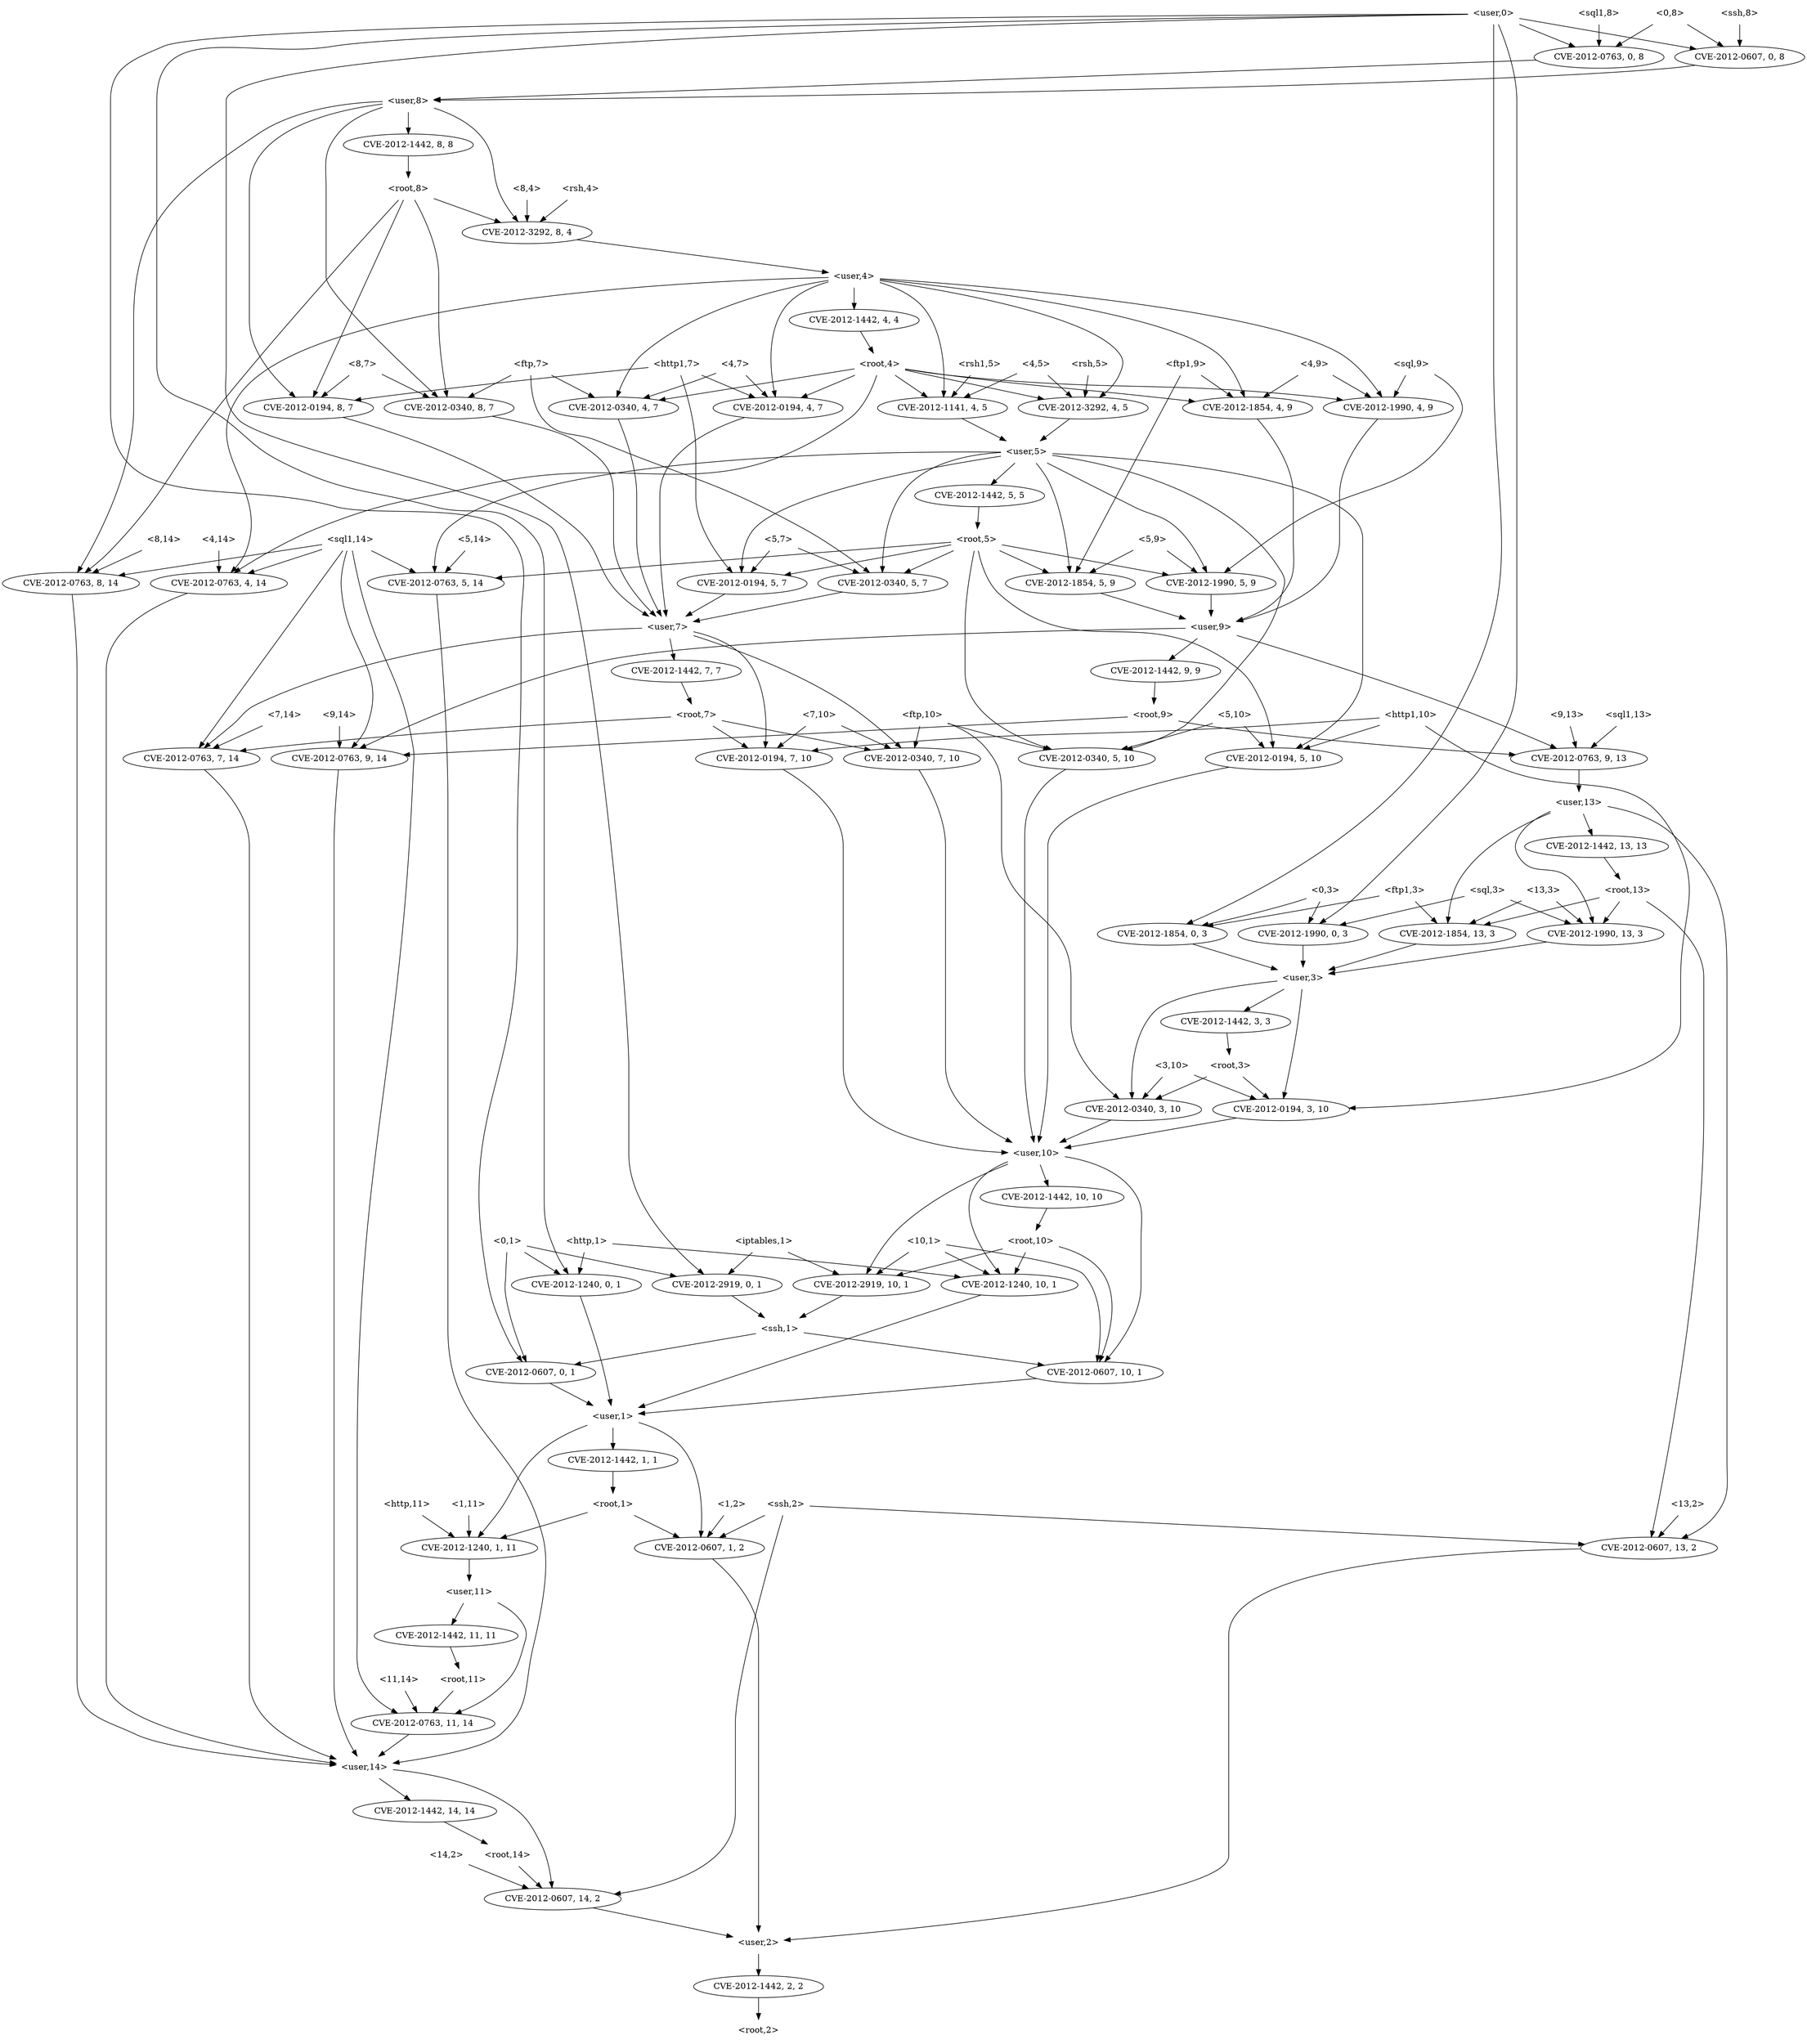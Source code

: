 strict digraph {
	graph [bb="0,0,2108,3348"];
	node [label="\N"];
	"<rsh,4>"	 [height=0.5,
		pos="1509,3042",
		shape=plaintext,
		width=0.81944];
	"<v_rsh,8,4>"	 [height=0.5,
		label=<CVE-2012-3292, 8, 4>,
		pos="1504,2970",
		width=2.4499];
	"<rsh,4>" -> "<v_rsh,8,4>"	 [pos="e,1505.2,2988.1 1507.8,3023.7 1507.2,3016 1506.6,3006.7 1505.9,2998.1"];
	"<user,4>"	 [height=0.5,
		pos="1103,2898",
		shape=plaintext,
		width=0.91667];
	"<v_rsh,8,4>" -> "<user,4>"	 [pos="e,1136.2,2904.8 1439.1,2957.7 1356.6,2943.3 1216.4,2918.8 1146,2906.5"];
	"<v_ftp1,4,9>"	 [height=0.5,
		label=<CVE-2012-1854, 4, 9>,
		pos="292,2682",
		width=2.4499];
	"<user,9>"	 [height=0.5,
		pos="254,2322",
		shape=plaintext,
		width=0.91667];
	"<v_ftp1,4,9>" -> "<user,9>"	 [pos="e,220.58,2332.7 272.27,2664.4 261.33,2654.5 247.97,2641.4 238,2628 194.77,2570 179.4,2554.2 162,2484 150.46,2437.4 137.98,2417.6\
 162,2376 172.73,2357.4 192.71,2344.8 211.32,2336.5"];
	"<v_sql1,9,14>"	 [height=0.5,
		label=<CVE-2012-0763, 9, 14>,
		pos="221,2106",
		width=2.5686];
	"<user,9>" -> "<v_sql1,9,14>"	 [pos="e,204.62,2123.8 220.74,2312.4 198.43,2304.8 170.71,2291.1 157,2268 130.12,2222.7 169.99,2164 197.84,2131.5"];
	"<v_root,9,9>"	 [height=0.5,
		label=<CVE-2012-1442, 9, 9>,
		pos="254,2250",
		width=2.4499];
	"<user,9>" -> "<v_root,9,9>"	 [pos="e,254,2268.1 254,2303.7 254,2296 254,2286.7 254,2278.1"];
	"<v_sql1,9,13>"	 [height=0.5,
		label=<CVE-2012-0763, 9, 13>,
		pos="463,2106",
		width=2.5686];
	"<user,9>" -> "<v_sql1,9,13>"	 [pos="e,454.62,2124 287.41,2307.4 307.33,2298.3 332.29,2284.8 351,2268 395.47,2228.1 431.6,2167.2 449.93,2132.9"];
	"<v_http1,7,10>"	 [height=0.5,
		label=<CVE-2012-0194, 7, 10>,
		pos="1730,2106",
		width=2.5686];
	"<user,10>"	 [height=0.5,
		pos="1101,1458",
		shape=plaintext,
		width=1.0069];
	"<v_http1,7,10>" -> "<user,10>"	 [pos="e,1137.4,1461.2 1675.9,2091.4 1617.3,2073 1532,2034.1 1532,1963 1532,1963 1532,1963 1532,1817 1532,1669.5 1516.7,1603.6 1401,1512\
 1362.4,1481.5 1221.5,1467.3 1147.4,1461.9"];
	"<v_iptables,10,1>"	 [height=0.5,
		label=<CVE-2012-2919, 10, 1>,
		pos="1117,1242",
		width=2.5686];
	"<user,10>" -> "<v_iptables,10,1>"	 [pos="e,1115.7,1260.2 1102.3,1439.8 1105,1402.8 1111.6,1315.2 1115,1270.4"];
	"<v_http,10,1>"	 [height=0.5,
		label=<CVE-2012-1240, 10, 1>,
		pos="837,1242",
		width=2.5686];
	"<user,10>" -> "<v_http,10,1>"	 [pos="e,835.08,1260.1 1064.5,1445 1058.7,1443.2 1052.7,1441.5 1047,1440 969.71,1420 927.64,1460.3 871,1404 835.46,1368.7 832.66,1306.2\
 834.42,1270.4"];
	"<v_root,10,10>"	 [height=0.5,
		label=<CVE-2012-1442, 10, 10>,
		pos="977,1386",
		width=2.7013];
	"<user,10>" -> "<v_root,10,10>"	 [pos="e,1005.7,1403.2 1070.7,1439.9 1053.8,1430.4 1032.7,1418.4 1014.8,1408.3"];
	"<v_ssh,10,1>"	 [height=0.5,
		label=<CVE-2012-0607, 10, 1>,
		pos="996,1098",
		width=2.5686];
	"<user,10>" -> "<v_ssh,10,1>"	 [pos="e,1068.4,1109.4 1137.5,1448.1 1234.9,1422.4 1489.2,1342.4 1413,1224 1376.6,1167.4 1189.3,1129.1 1078.5,1111"];
	"<sql,9>"	 [height=0.5,
		pos="564,2754",
		shape=plaintext,
		width=0.8125];
	"<v_sql,4,9>"	 [height=0.5,
		label=<CVE-2012-1990, 4, 9>,
		pos="487,2682",
		width=2.4499];
	"<sql,9>" -> "<v_sql,4,9>"	 [pos="e,505.28,2699.6 544.97,2735.7 535.31,2726.9 523.44,2716.1 512.97,2706.6"];
	"<v_sql,5,9>"	 [height=0.5,
		label=<CVE-2012-1990, 5, 9>,
		pos="525,2394",
		width=2.4499];
	"<sql,9>" -> "<v_sql,5,9>"	 [pos="e,530.1,2412.1 572.31,2735.8 576.74,2725.6 581.74,2712.4 584,2700 586.87,2684.3 585.72,2679.9 584,2664 574.23,2573.9 546.57,2469.7\
 532.88,2421.7"];
	"<v_sql,4,9>" -> "<user,9>"	 [pos="e,243.91,2340.2 461.85,2664.6 407.51,2627.4 280.22,2530.8 233,2412 224.93,2391.7 231.6,2367.5 239.49,2349.5"];
	"<v_sql,5,9>" -> "<user,9>"	 [pos="e,287.22,2331.6 472.43,2379.4 421.27,2366.2 344.49,2346.4 296.91,2334.1"];
	"<v_root,3,3>"	 [height=0.5,
		label=<CVE-2012-1442, 3, 3>,
		pos="810,1674",
		width=2.4499];
	"<root,3>"	 [height=0.5,
		pos="790,1602",
		shape=plaintext,
		width=0.89583];
	"<v_root,3,3>" -> "<root,3>"	 [pos="e,794.89,1620.1 805.06,1655.7 802.83,1647.9 800.15,1638.5 797.67,1629.8"];
	"<v_http1,3,10>"	 [height=0.5,
		label=<CVE-2012-0194, 3, 10>,
		pos="677,1530",
		width=2.5686];
	"<root,3>" -> "<v_http1,3,10>"	 [pos="e,703.58,1547.5 762.36,1583.9 747.25,1574.5 728.38,1562.8 712.23,1552.8"];
	"<v_ftp,3,10>"	 [height=0.5,
		label=<CVE-2012-0340, 3, 10>,
		pos="881,1530",
		width=2.5686];
	"<root,3>" -> "<v_ftp,3,10>"	 [pos="e,859.39,1547.6 812.49,1583.7 824.24,1574.7 838.76,1563.5 851.4,1553.8"];
	"<user,1>"	 [height=0.5,
		pos="926,1026",
		shape=plaintext,
		width=0.91667];
	"<v_http,10,1>" -> "<user,1>"	 [pos="e,914.41,1044.2 841.88,1223.6 850.6,1193.6 870.17,1130.4 894,1080 898.32,1070.9 903.78,1061.3 908.96,1052.8"];
	"<v_ssh,1,2>"	 [height=0.5,
		label=<CVE-2012-0607, 1, 2>,
		pos="1773,810",
		width=2.4499];
	"<user,1>" -> "<v_ssh,1,2>"	 [pos="e,1760.6,827.89 959.24,1022.6 1089.7,1012.8 1565.8,972.71 1696,900 1710.2,892.06 1736.6,859.49 1754.5,836.05"];
	"<v_root,1,1>"	 [height=0.5,
		label=<CVE-2012-1442, 1, 1>,
		pos="926,954",
		width=2.4499];
	"<user,1>" -> "<v_root,1,1>"	 [pos="e,926,972.1 926,1007.7 926,999.98 926,990.71 926,982.11"];
	"<v_http,1,11>"	 [height=0.5,
		label=<CVE-2012-1240, 1, 11>,
		pos="287,810",
		width=2.5686];
	"<user,1>" -> "<v_http,1,11>"	 [pos="e,331.27,825.83 892.99,1013.9 789.25,979.2 469.1,871.98 340.9,829.05"];
	"<root,1>"	 [height=0.5,
		pos="926,882",
		shape=plaintext,
		width=0.89583];
	"<root,1>" -> "<v_ssh,1,2>"	 [pos="e,1692.2,817.26 958.43,877.99 996.07,874.52 1060,868.69 1115,864 1317.5,846.74 1555.2,827.96 1682.1,818.05"];
	"<root,1>" -> "<v_http,1,11>"	 [pos="e,365.37,819.58 893.43,877.43 798.5,867.03 519.63,836.48 375.51,820.7"];
	"<user,2>"	 [height=0.5,
		pos="1593,162",
		shape=plaintext,
		width=0.91667];
	"<v_ssh,1,2>" -> "<user,2>"	 [pos="e,1626.2,165.91 1789.5,792.27 1812.4,767.26 1851,717.63 1851,667 1851,667 1851,667 1851,305 1851,208.27 1710.1,176.96 1636.5,167.2"];
	"<user,11>"	 [height=0.5,
		pos="283,738",
		shape=plaintext,
		width=1.0069];
	"<v_http,1,11>" -> "<user,11>"	 [pos="e,283.98,756.1 286.01,791.7 285.57,783.98 285.04,774.71 284.55,766.11"];
	"<user,14>"	 [height=0.5,
		pos="1565,450",
		shape=plaintext,
		width=1.0069];
	"<v_sql1,9,14>" -> "<user,14>"	 [pos="e,1528.7,451.31 172.44,2090.7 118.23,2071.3 38,2031.2 38,1963 38,1963 38,1963 38,593 38,559.55 -46.763,570.6 177,504 307.75,465.08\
 1291.8,453.56 1518.5,451.4"];
	"<root,9>"	 [height=0.5,
		pos="337,2178",
		shape=plaintext,
		width=0.89583];
	"<v_root,9,9>" -> "<root,9>"	 [pos="e,316.6,2196.2 273.67,2232.4 284.19,2223.5 297.32,2212.5 308.89,2202.7"];
	"<user,13>"	 [height=0.5,
		pos="442,2034",
		shape=plaintext,
		width=1.0069];
	"<v_sql1,9,13>" -> "<user,13>"	 [pos="e,447.13,2052.1 457.81,2087.7 455.47,2079.9 452.65,2070.5 450.05,2061.8"];
	"<ssh,8>"	 [height=0.5,
		pos="1931,3330",
		shape=plaintext,
		width=0.84028];
	"<v_ssh,0,8>"	 [height=0.5,
		label=<CVE-2012-0607, 0, 8>,
		pos="1931,3258",
		width=2.4499];
	"<ssh,8>" -> "<v_ssh,0,8>"	 [pos="e,1931,3276.1 1931,3311.7 1931,3304 1931,3294.7 1931,3286.1"];
	"<user,8>"	 [height=0.5,
		pos="1930,3186",
		shape=plaintext,
		width=0.91667];
	"<v_ssh,0,8>" -> "<user,8>"	 [pos="e,1930.2,3204.1 1930.8,3239.7 1930.6,3232 1930.5,3222.7 1930.4,3214.1"];
	"<root,9>" -> "<v_sql1,9,14>"	 [pos="e,247.89,2123.2 308.62,2159.9 293,2150.5 273.47,2138.7 256.8,2128.6"];
	"<root,9>" -> "<v_sql1,9,13>"	 [pos="e,433.79,2123.2 367.82,2159.9 385.02,2150.3 406.6,2138.3 424.86,2128.2"];
	"<v_root,1,1>" -> "<root,1>"	 [pos="e,926,900.1 926,935.7 926,927.98 926,918.71 926,910.11"];
	"<http,11>"	 [height=0.5,
		pos="315,882",
		shape=plaintext,
		width=0.97917];
	"<http,11>" -> "<v_http,1,11>"	 [pos="e,293.84,828.1 308.08,863.7 304.93,855.81 301.12,846.3 297.62,837.55"];
	"<root,14>"	 [height=0.5,
		pos="1482,306",
		shape=plaintext,
		width=1];
	"<v_ssh,14,2>"	 [height=0.5,
		label=<CVE-2012-0607, 14, 2>,
		pos="1593,234",
		width=2.5686];
	"<root,14>" -> "<v_ssh,14,2>"	 [pos="e,1566.9,251.47 1509.2,287.88 1524,278.52 1542.5,266.83 1558.4,256.83"];
	"<v_ssh,14,2>" -> "<user,2>"	 [pos="e,1593,180.1 1593,215.7 1593,207.98 1593,198.71 1593,190.11"];
	"<5,10>"	 [height=0.5,
		pos="812,2178",
		shape=plaintext,
		width=0.78472];
	"<v_http1,5,10>"	 [height=0.5,
		label=<CVE-2012-0194, 5, 10>,
		pos="800,2106",
		width=2.5686];
	"<5,10>" -> "<v_http1,5,10>"	 [pos="e,802.93,2124.1 809.03,2159.7 807.71,2152 806.12,2142.7 804.65,2134.1"];
	"<v_ftp,5,10>"	 [height=0.5,
		label=<CVE-2012-0340, 5, 10>,
		pos="1042,2106",
		width=2.5686];
	"<5,10>" -> "<v_ftp,5,10>"	 [pos="e,985.01,2120.3 840.44,2163.7 843.64,2162.4 846.87,2161.1 850,2160 890.93,2145.3 937.98,2132.2 975.26,2122.8"];
	"<v_http1,5,10>" -> "<user,10>"	 [pos="e,1101,1476 829.41,2088.8 905.15,2044.8 1101,1914.7 1101,1747 1101,1747 1101,1747 1101,1601 1101,1561 1101,1514.7 1101,1486.1"];
	"<v_ftp,5,10>" -> "<user,10>"	 [pos="e,1108.7,1476.1 1052.2,2088 1077.1,2044.6 1139,1926.2 1139,1819 1139,1819 1139,1819 1139,1601 1139,1559.6 1123.8,1513.7 1112.6,1485.6"];
	"<v_ftp,7,10>"	 [height=0.5,
		label=<CVE-2012-0340, 7, 10>,
		pos="1526,2106",
		width=2.5686];
	"<v_ftp,7,10>" -> "<user,10>"	 [pos="e,1137.4,1459 1517,2088 1491,2037.6 1418,1883.7 1418,1747 1418,1747 1418,1747 1418,1601 1418,1483.9 1235.7,1462.8 1147.6,1459.4"];
	"<sql1,8>"	 [height=0.5,
		pos="1736,3330",
		shape=plaintext,
		width=0.91667];
	"<v_sql1,0,8>"	 [height=0.5,
		label=<CVE-2012-0763, 0, 8>,
		pos="1736,3258",
		width=2.4499];
	"<sql1,8>" -> "<v_sql1,0,8>"	 [pos="e,1736,3276.1 1736,3311.7 1736,3304 1736,3294.7 1736,3286.1"];
	"<v_sql1,0,8>" -> "<user,8>"	 [pos="e,1896.8,3199 1777.6,3242 1809.9,3230.3 1854.5,3214.2 1887.1,3202.5"];
	"<v_root,14,14>"	 [height=0.5,
		label=<CVE-2012-1442, 14, 14>,
		pos="1490,378",
		width=2.7013];
	"<v_root,14,14>" -> "<root,14>"	 [pos="e,1484,324.1 1488,359.7 1487.1,351.98 1486.1,342.71 1485.1,334.11"];
	"<v_sql1,7,14>"	 [height=0.5,
		label=<CVE-2012-0763, 7, 14>,
		pos="1322,2106",
		width=2.5686];
	"<v_sql1,7,14>" -> "<user,14>"	 [pos="e,1568.8,468.39 1333.3,2088.1 1383.4,2011 1584,1684.2 1584,1387 1584,1387 1584,1387 1584,593 1584,552.86 1576.4,506.9 1570.9,478.4"];
	"<user,14>" -> "<v_ssh,14,2>"	 [pos="e,1596.9,252.44 1577.7,431.79 1584.4,421.85 1592,408.81 1596,396 1610.2,350.98 1604.4,295.28 1598.7,262.59"];
	"<user,14>" -> "<v_root,14,14>"	 [pos="e,1508.1,395.86 1546.5,431.7 1537.1,422.99 1525.7,412.29 1515.5,402.82"];
	"<v_ftp1,13,3>"	 [height=0.5,
		label=<CVE-2012-1854, 13, 3>,
		pos="235,1818",
		width=2.5686];
	"<user,13>" -> "<v_ftp1,13,3>"	 [pos="e,224.91,1836.2 405.45,2030 346.58,2024.4 234.91,2010 211,1980 180.1,1941.2 202.85,1879.9 220.21,1845.2"];
	"<v_ssh,13,2>"	 [height=0.5,
		label=<CVE-2012-0607, 13, 2>,
		pos="1153,810",
		width=2.5686];
	"<user,13>" -> "<v_ssh,13,2>"	 [pos="e,1061.6,812.73 478.5,2022.4 580.01,1992.2 862.65,1903.7 930,1836 1002.9,1762.8 996.54,1721.5 1016,1620 1031.1,1541.2 1058.4,1498\
 1003,1440 953.24,1387.9 913.67,1425.7 845,1404 676.22,1350.6 522,1348 522,1171 522,1171 522,1171 522,953 522,845.81 872.95,819.52\
 1051.4,813.08"];
	"<v_root,13,13>"	 [height=0.5,
		label=<CVE-2012-1442, 13, 13>,
		pos="317,1962",
		width=2.7013];
	"<user,13>" -> "<v_root,13,13>"	 [pos="e,345.97,1979.2 411.42,2015.9 394.43,2006.4 373.15,1994.4 355.09,1984.3"];
	"<v_sql,13,3>"	 [height=0.5,
		label=<CVE-2012-1990, 13, 3>,
		pos="439,1818",
		width=2.5686];
	"<user,13>" -> "<v_sql,13,3>"	 [pos="e,439.24,1836.2 441.76,2015.8 441.24,1978.8 440.01,1891.2 439.38,1846.4"];
	"<v_root,5,5>"	 [height=0.5,
		label=<CVE-2012-1442, 5, 5>,
		pos="795,2538",
		width=2.4499];
	"<root,5>"	 [height=0.5,
		pos="775,2466",
		shape=plaintext,
		width=0.89583];
	"<v_root,5,5>" -> "<root,5>"	 [pos="e,779.89,2484.1 790.06,2519.7 787.83,2511.9 785.15,2502.5 782.67,2493.8"];
	"<root,5>" -> "<v_sql,5,9>"	 [pos="e,574.61,2408.9 742.57,2455.9 702.57,2444.7 633.78,2425.5 584.25,2411.6"];
	"<v_http1,5,7>"	 [height=0.5,
		label=<CVE-2012-0194, 5, 7>,
		pos="1422,2394",
		width=2.4499];
	"<root,5>" -> "<v_http1,5,7>"	 [pos="e,1359.1,2406.7 807.34,2461.3 838.68,2457.7 887.58,2452.3 930,2448 1105,2430.4 1149.7,2435 1324,2412 1332.2,2410.9 1340.7,2409.6\
 1349.2,2408.3"];
	"<root,5>" -> "<v_ftp,5,10>"	 [pos="e,1023.8,2123.7 770.96,2447.9 767.46,2429.4 764.32,2399.4 774,2376 786.91,2344.7 951.35,2190.7 1016.1,2130.9"];
	"<v_ftp1,5,9>"	 [height=0.5,
		label=<CVE-2012-1854, 5, 9>,
		pos="330,2394",
		width=2.4499];
	"<root,5>" -> "<v_ftp1,5,9>"	 [pos="e,394.28,2406.3 742.43,2460.3 680.93,2451.2 543.48,2430.8 428,2412 420.33,2410.7 412.33,2409.4 404.35,2408.1"];
	"<v_sql1,5,14>"	 [height=0.5,
		label=<CVE-2012-0763, 5, 14>,
		pos="876,2394",
		width=2.5686];
	"<root,5>" -> "<v_sql1,5,14>"	 [pos="e,852.24,2411.5 799.71,2447.9 812.96,2438.7 829.45,2427.3 843.7,2417.4"];
	"<v_ftp,5,7>"	 [height=0.5,
		label=<CVE-2012-0340, 5, 7>,
		pos="1227,2394",
		width=2.4499];
	"<root,5>" -> "<v_ftp,5,7>"	 [pos="e,1158.9,2405.5 807.51,2460 878.35,2449 1048.4,2422.7 1148.8,2407.1"];
	"<root,5>" -> "<v_http1,5,10>"	 [pos="e,781.99,2123.9 761.92,2447.6 754.9,2437.6 746.58,2424.6 741,2412 724.41,2374.5 717,2364 717,2323 717,2323 717,2323 717,2249 717\
,2202.5 750.62,2157.7 775.06,2131.2"];
	"<ftp,10>"	 [height=0.5,
		pos="1096,2178",
		shape=plaintext,
		width=0.89583];
	"<ftp,10>" -> "<v_ftp,3,10>"	 [pos="e,897.83,1547.8 1117.3,2159.7 1127.1,2150.3 1137.8,2137.8 1143,2124 1148.7,2109 1145.8,2103.8 1143,2088 1101,1848.1 1065.5,1785 \
928,1584 921.19,1574.1 912.71,1564 904.83,1555.3"];
	"<ftp,10>" -> "<v_ftp,7,10>"	 [pos="e,1458.4,2118.3 1128.6,2169.6 1143.1,2166.4 1160.3,2162.8 1176,2160 1285.2,2140.5 1313.4,2141 1423,2124 1431.2,2122.7 1439.8,2121.4\
 1448.4,2120"];
	"<ftp,10>" -> "<v_ftp,5,10>"	 [pos="e,1055.2,2124.1 1082.7,2159.7 1076.2,2151.4 1068.4,2141.3 1061.4,2132.1"];
	"<v_ftp,3,10>" -> "<user,10>"	 [pos="e,1064.7,1470.5 927.12,1514.3 964.71,1502.4 1017.5,1485.6 1055.1,1473.6"];
	"<ssh,1>"	 [height=0.5,
		pos="1216,1170",
		shape=plaintext,
		width=0.84028];
	"<v_iptables,10,1>" -> "<ssh,1>"	 [pos="e,1191.7,1188.2 1140.5,1224.4 1153.2,1215.4 1169.3,1204 1183.3,1194.1"];
	"<root,10>"	 [height=0.5,
		pos="996,1314",
		shape=plaintext,
		width=1];
	"<v_root,10,10>" -> "<root,10>"	 [pos="e,991.36,1332.1 981.7,1367.7 983.81,1359.9 986.36,1350.5 988.72,1341.8"];
	"<v_ssh,10,1>" -> "<user,1>"	 [pos="e,943.28,1044.3 979.05,1080.1 970.5,1071.5 959.96,1061 950.54,1051.5"];
	"<root,2>"	 [height=0.5,
		pos="1593,18",
		shape=plaintext,
		width=0.89583];
	"<root,13>"	 [height=0.5,
		pos="267,1890",
		shape=plaintext,
		width=1];
	"<v_root,13,13>" -> "<root,13>"	 [pos="e,279.34,1908.3 304.9,1944.1 299.03,1935.8 291.85,1925.8 285.33,1916.7"];
	"<root,13>" -> "<v_ftp1,13,3>"	 [pos="e,242.82,1836.1 259.09,1871.7 255.45,1863.7 251.05,1854.1 247.01,1845.3"];
	"<root,13>" -> "<v_ssh,13,2>"	 [pos="e,1062.9,814.16 230.76,1885.7 199.04,1880.7 154.73,1868 133,1836 124,1822.8 129.67,1815.6 133,1800 204.12,1466.3 446,1440.2 446,\
1099 446,1099 446,1099 446,953 446,904.79 466.22,888.04 508,864 553.99,837.54 883.27,821.27 1052.7,814.56"];
	"<root,13>" -> "<v_sql,13,3>"	 [pos="e,400.9,1834.5 303.06,1874.3 328.7,1863.9 363.41,1849.8 391.33,1838.4"];
	"<user,8>" -> "<v_rsh,8,4>"	 [pos="e,1531.2,2987.1 1897,3172.7 1870.4,3162.5 1832.4,3147.3 1800,3132 1703.9,3086.4 1594.9,3024.3 1539.9,2992.2"];
	"<v_sql1,8,14>"	 [height=0.5,
		label=<CVE-2012-0763, 8, 14>,
		pos="2015,2394",
		width=2.5686];
	"<user,8>" -> "<v_sql1,8,14>"	 [pos="e,2029.8,2412 1963.1,3176.4 1988.1,3168.4 2021.7,3154.4 2044,3132 2074.7,3101.2 2085,3086.6 2085,3043 2085,3043 2085,3043 2085,2537\
 2085,2492.4 2056.8,2447.2 2036.2,2420.2"];
	"<v_http1,8,7>"	 [height=0.5,
		label=<CVE-2012-0194, 8, 7>,
		pos="1931,2682",
		width=2.4499];
	"<user,8>" -> "<v_http1,8,7>"	 [pos="e,1928.7,2700.1 1896.8,3175 1875.4,3166.8 1848.7,3153.1 1833,3132 1808.8,3099.6 1814,3083.4 1814,3043 1814,3043 1814,3043 1814,2969\
 1814,2871.2 1879.8,2864.3 1912,2772 1919.1,2751.8 1924,2728 1927,2710.1"];
	"<v_root,8,8>"	 [height=0.5,
		label=<CVE-2012-1442, 8, 8>,
		pos="1930,3114",
		width=2.4499];
	"<user,8>" -> "<v_root,8,8>"	 [pos="e,1930,3132.1 1930,3167.7 1930,3160 1930,3150.7 1930,3142.1"];
	"<v_ftp,8,7>"	 [height=0.5,
		label=<CVE-2012-0340, 8, 7>,
		pos="1736,2682",
		width=2.4499];
	"<user,8>" -> "<v_ftp,8,7>"	 [pos="e,1754.1,2699.6 1963.3,3176.4 1985.6,3168.8 2013.3,3155.1 2027,3132 2035.2,3118.2 2031.6,3111.3 2027,3096 1975.5,2925.3 1822.3,2765.2\
 1761.4,2706.6"];
	"<v_sql1,8,14>" -> "<user,14>"	 [pos="e,1601.4,465.94 2010.9,2375.9 1993.6,2301.6 1927,1999.1 1927,1747 1927,1747 1927,1747 1927,809 1927,633 1708,514.2 1610.7,470.1"];
	"<user,7>"	 [height=0.5,
		pos="1560,2322",
		shape=plaintext,
		width=0.91667];
	"<v_http1,8,7>" -> "<user,7>"	 [pos="e,1593.2,2326.7 1915.1,2664.2 1893.1,2639 1856,2589.2 1856,2539 1856,2539 1856,2539 1856,2465 1856,2419.8 1843.2,2402.9 1807,2376\
 1775.2,2352.4 1665.4,2335.7 1603.4,2327.9"];
	"<root,8>"	 [height=0.5,
		pos="1930,3042",
		shape=plaintext,
		width=0.89583];
	"<v_root,8,8>" -> "<root,8>"	 [pos="e,1930,3060.1 1930,3095.7 1930,3088 1930,3078.7 1930,3070.1"];
	"<v_ftp,8,7>" -> "<user,7>"	 [pos="e,1593.3,2322.5 1759.6,2664.6 1771.5,2655.1 1785.3,2642.3 1794,2628 1815.3,2593 1818,2580 1818,2539 1818,2539 1818,2539 1818,2465\
 1818,2421.4 1810.6,2403.7 1777,2376 1727.4,2335.1 1651,2324.9 1603.3,2322.9"];
	"<4,7>"	 [height=0.5,
		pos="1206,2754",
		shape=plaintext,
		width=0.75];
	"<v_http1,4,7>"	 [height=0.5,
		label=<CVE-2012-0194, 4, 7>,
		pos="1466,2682",
		width=2.4499];
	"<4,7>" -> "<v_http1,4,7>"	 [pos="e,1408.2,2695.7 1233.2,2742.6 1239.6,2740.3 1246.5,2738 1253,2736 1301.1,2721.4 1356.2,2707.7 1398.3,2698"];
	"<v_ftp,4,7>"	 [height=0.5,
		label=<CVE-2012-0340, 4, 7>,
		pos="1196,2682",
		width=2.4499];
	"<4,7>" -> "<v_ftp,4,7>"	 [pos="e,1198.4,2700.1 1203.5,2735.7 1202.4,2728 1201.1,2718.7 1199.9,2710.1"];
	"<v_http1,4,7>" -> "<user,7>"	 [pos="e,1593.4,2326.9 1520,2667.7 1546.5,2659.3 1577.9,2646.5 1602,2628 1696.3,2555.5 1723.1,2525.1 1760,2412 1765,2396.8 1769.8,2388.7\
 1760,2376 1741.1,2351.4 1656.4,2335.8 1603.5,2328.3"];
	"<v_ftp,4,7>" -> "<user,7>"	 [pos="e,1555.5,2340.2 1230.4,2665.4 1289.7,2637 1411.9,2571.6 1486,2484 1520.4,2443.4 1542.1,2384.1 1552.6,2349.9"];
	"<user,0>"	 [height=0.5,
		pos="641,3330",
		shape=plaintext,
		width=0.91667];
	"<user,0>" -> "<v_ssh,0,8>"	 [pos="e,1869.5,3270.9 674.3,3329.1 815.16,3329 1375.8,3325.6 1833,3276 1841.6,3275.1 1850.6,3273.8 1859.5,3272.5"];
	"<v_ftp1,0,3>"	 [height=0.5,
		label=<CVE-2012-1854, 0, 3>,
		pos="638,1818",
		width=2.4499];
	"<user,0>" -> "<v_ftp1,0,3>"	 [pos="e,638.59,1836 608,3326.9 496.09,3318.7 138,3285 138,3187 138,3187 138,3187 138,2681 138,2539 139.47,2482.8 233,2376 264.31,2340.2\
 591.16,2233 621,2196 646.45,2164.4 641,2147.5 641,2107 641,2107 641,2107 641,1961 641,1921 639.79,1874.6 638.91,1846.1"];
	"<v_iptables,0,1>"	 [height=0.5,
		label=<CVE-2012-2919, 0, 1>,
		pos="1316,1242",
		width=2.4499];
	"<user,0>" -> "<v_iptables,0,1>"	 [pos="e,1317.1,1260.3 641,3312 641,3285.3 641,3232.1 641,3187 641,3187 641,3187 641,2465 641,2424.6 641.68,2411.3 622,2376 610.76,2355.8\
 339.2,2103.4 322,2088 266.33,2038.1 237.31,2040.2 193,1980 143.03,1912.1 92.819,1874.1 133,1800 350.96,1397.8 641.77,1524.7 1083\
,1404 1179.8,1377.5 1230.2,1406.9 1297,1332 1311.9,1315.3 1316.1,1289.8 1316.9,1270.4"];
	"<user,0>" -> "<v_sql1,0,8>"	 [pos="e,1673,3270.6 674.11,3328.6 799.71,3326.7 1258.6,3317.2 1634,3276 1643.4,3275 1653.3,3273.6 1663,3272.2"];
	"<v_sql,0,3>"	 [height=0.5,
		label=<CVE-2012-1990, 0, 3>,
		pos="833,1818",
		width=2.4499];
	"<user,0>" -> "<v_sql,0,3>"	 [pos="e,815.84,1835.9 607.82,3328.3 514.72,3325.8 252.98,3315.3 178,3276 131.41,3251.6 100,3239.6 100,3187 100,3187 100,3187 100,2177 \
100,2136.6 88.833,2114.9 119,2088 180.28,2033.3 408.86,2077.4 487,2052 623.2,2007.7 755.46,1892.8 808.58,1842.8"];
	"<v_http,0,1>"	 [height=0.5,
		label=<CVE-2012-1240, 0, 1>,
		pos="638,1242",
		width=2.4499];
	"<user,0>" -> "<v_http,0,1>"	 [pos="e,585.79,1256.5 607.8,3328 507.07,3324.7 206.27,3311.8 116,3276 55.594,3252 0,3252 0,3187 0,3187 0,3187 0,1745 0,1453.7 415.82,1305.6\
 576.07,1259.3"];
	"<v_ssh,0,1>"	 [height=0.5,
		label=<CVE-2012-0607, 0, 1>,
		pos="1323,1098",
		width=2.4499];
	"<user,0>" -> "<v_ssh,0,1>"	 [pos="e,1372.1,1113.2 674.13,3327.8 845.15,3321 1620,3284.8 1620,3187 1620,3187 1620,3187 1620,2753 1620,2656 1662.3,2638.1 1714,2556 \
1828.3,2374.6 1873.2,2298.2 1831,2088 1757.8,1722.9 1508,1687.3 1508,1315 1508,1315 1508,1315 1508,1241 1508,1176.3 1435.8,1137 \
1381.6,1116.6"];
	"<user,3>"	 [height=0.5,
		pos="656,1746",
		shape=plaintext,
		width=0.91667];
	"<v_ftp1,0,3>" -> "<user,3>"	 [pos="e,651.6,1764.1 642.45,1799.7 644.45,1791.9 646.87,1782.5 649.1,1773.8"];
	"<v_iptables,0,1>" -> "<ssh,1>"	 [pos="e,1240.3,1188 1292.6,1224.6 1279.6,1215.5 1263.2,1204 1248.9,1194"];
	"<v_sql,0,3>" -> "<user,3>"	 [pos="e,689.1,1760.1 794.16,1801.6 765.91,1790.5 727.67,1775.3 698.59,1763.8"];
	"<v_http,0,1>" -> "<user,1>"	 [pos="e,903.01,1044.1 660.12,1224.6 710.97,1186.8 836.27,1093.7 894.86,1050.1"];
	"<v_ssh,0,1>" -> "<user,1>"	 [pos="e,959.02,1032.8 1258.3,1085.6 1176.8,1071.2 1039,1046.9 969.21,1034.6"];
	"<ssh,1>" -> "<v_ssh,10,1>"	 [pos="e,1042,1113.6 1185.4,1159.3 1150.9,1148.3 1094.1,1130.2 1051.7,1116.7"];
	"<ssh,1>" -> "<v_ssh,0,1>"	 [pos="e,1297.8,1115.5 1242.2,1151.9 1256.3,1142.6 1274,1131 1289.2,1121.1"];
	"<v_ftp1,13,3>" -> "<user,3>"	 [pos="e,622.93,1752.5 302.76,1805.7 314.19,1803.8 325.93,1801.8 337,1800 435.68,1783.6 551.54,1764.3 612.85,1754.2"];
	"<v_ssh,13,2>" -> "<user,2>"	 [pos="e,1559.8,162.17 1176.1,792.38 1206.5,768.42 1256,721.06 1256,667 1256,667 1256,667 1256,305 1256,179.04 1458.4,163.03 1549.5,162.2"];
	"<v_sql,13,3>" -> "<user,3>"	 [pos="e,622.94,1757.7 484.49,1802.3 522.48,1790.1 576.24,1772.7 613.4,1760.7"];
	"<v_http1,3,10>" -> "<user,10>"	 [pos="e,1064.3,1465 744.76,1517.7 756.19,1515.8 767.93,1513.8 779,1512 876.95,1495.8 991.69,1476.9 1054.3,1466.7"];
	"<0,1>"	 [height=0.5,
		pos="1261,1314",
		shape=plaintext,
		width=0.75];
	"<0,1>" -> "<v_http,0,1>"	 [pos="e,700.22,1254.9 1233.9,1298.9 1230.9,1297.8 1227.9,1296.8 1225,1296 1013.8,1240.4 951.7,1286.9 735,1260 726.98,1259 718.61,1257.8\
 710.3,1256.5"];
	"<0,1>" -> "<v_iptables,0,1>"	 [pos="e,1302.6,1260.1 1274.6,1295.7 1281.1,1287.4 1289.1,1277.3 1296.2,1268.1"];
	"<0,1>" -> "<v_ssh,0,1>"	 [pos="e,1344.6,1115.5 1288.2,1312.4 1323.7,1310.1 1384.6,1300 1413,1260 1445.8,1213.8 1390.2,1154.4 1352.7,1122.3"];
	"<http,1>"	 [height=0.5,
		pos="711,1314",
		shape=plaintext,
		width=0.89583];
	"<http,1>" -> "<v_http,10,1>"	 [pos="e,807.79,1259.2 741.82,1295.9 759.02,1286.3 780.6,1274.3 798.86,1264.2"];
	"<http,1>" -> "<v_http,0,1>"	 [pos="e,655.59,1259.9 692.96,1295.7 683.87,1287 672.72,1276.3 662.84,1266.8"];
	"<v_ftp1,5,9>" -> "<user,9>"	 [pos="e,272.49,2340 311.6,2376.1 302.15,2367.3 290.47,2356.6 280.1,2347"];
	"<v_sql1,11,14>"	 [height=0.5,
		label=<CVE-2012-0763, 11, 14>,
		pos="283,522",
		width=2.7013];
	"<user,11>" -> "<v_sql1,11,14>"	 [pos="e,257.86,539.48 246.5,729.23 222.21,721.96 192.09,708.42 177,684 145.97,633.8 207.99,576.36 249.59,545.48"];
	"<v_root,11,11>"	 [height=0.5,
		label=<CVE-2012-1442, 11, 11>,
		pos="283,666",
		width=2.7013];
	"<user,11>" -> "<v_root,11,11>"	 [pos="e,283,684.1 283,719.7 283,711.98 283,702.71 283,694.11"];
	"<v_sql1,11,14>" -> "<user,14>"	 [pos="e,1528.5,452.99 374.68,515.99 627.93,502.17 1330.7,463.79 1518.4,453.54"];
	"<root,11>"	 [height=0.5,
		pos="283,594",
		shape=plaintext,
		width=1];
	"<v_root,11,11>" -> "<root,11>"	 [pos="e,283,612.1 283,647.7 283,639.98 283,630.71 283,622.11"];
	"<5,7>"	 [height=0.5,
		pos="1367,2466",
		shape=plaintext,
		width=0.75];
	"<5,7>" -> "<v_http1,5,7>"	 [pos="e,1408.6,2412.1 1380.6,2447.7 1387.1,2439.4 1395.1,2429.3 1402.2,2420.1"];
	"<5,7>" -> "<v_ftp,5,7>"	 [pos="e,1258.7,2410.8 1339.7,2451.3 1319.3,2441.1 1291,2427 1267.9,2415.4"];
	"<v_http1,5,7>" -> "<user,7>"	 [pos="e,1526.9,2339.8 1453.3,2377.1 1472.4,2367.4 1497.1,2354.9 1517.9,2344.3"];
	"<v_ftp,5,7>" -> "<user,7>"	 [pos="e,1526.7,2330 1286.2,2380.6 1352.3,2366.7 1457.8,2344.5 1516.6,2332.1"];
	"<13,2>"	 [height=0.5,
		pos="1153,882",
		shape=plaintext,
		width=0.78472];
	"<13,2>" -> "<v_ssh,13,2>"	 [pos="e,1153,828.1 1153,863.7 1153,855.98 1153,846.71 1153,838.11"];
	"<14,2>"	 [height=0.5,
		pos="1565,306",
		shape=plaintext,
		width=0.78472];
	"<14,2>" -> "<v_ssh,14,2>"	 [pos="e,1586.2,252.1 1571.9,287.7 1575.1,279.81 1578.9,270.3 1582.4,261.55"];
	"<iptables,1>"	 [height=0.5,
		pos="1173,1314",
		shape=plaintext,
		width=1.1944];
	"<iptables,1>" -> "<v_iptables,10,1>"	 [pos="e,1130.7,1260.1 1159.2,1295.7 1152.5,1287.4 1144.4,1277.3 1137.1,1268.1"];
	"<iptables,1>" -> "<v_iptables,0,1>"	 [pos="e,1283.3,1259 1208,1295.9 1228,1286.1 1253.3,1273.7 1274.3,1263.4"];
	"<sql,3>"	 [height=0.5,
		pos="583,1890",
		shape=plaintext,
		width=0.8125];
	"<sql,3>" -> "<v_sql,0,3>"	 [pos="e,783.11,1833 612.66,1880.7 652.07,1869.7 722.6,1849.9 773.26,1835.7"];
	"<sql,3>" -> "<v_sql,13,3>"	 [pos="e,471.71,1834.9 553.51,1874.7 532.61,1864.5 504.27,1850.7 481.01,1839.4"];
	"<user,3>" -> "<v_http1,3,10>"	 [pos="e,675.31,1548.2 657.68,1727.8 661.32,1690.8 669.92,1603.2 674.31,1558.4"];
	"<user,3>" -> "<v_ftp,3,10>"	 [pos="e,891.48,1548.2 689.2,1743 751.01,1738.6 879.93,1725.4 907,1692 938.3,1653.4 914.46,1592.1 896.38,1557.3"];
	"<user,3>" -> "<v_root,3,3>"	 [pos="e,775.68,1690.6 689.04,1730 711.69,1719.7 741.96,1705.9 766.56,1694.7"];
	"<root,8>" -> "<v_rsh,8,4>"	 [pos="e,1570.5,2981.9 1897.6,3035.7 1830.6,3024.7 1674.8,2999.1 1580.6,2983.6"];
	"<root,8>" -> "<v_sql1,8,14>"	 [pos="e,2021.5,2412.2 1945.7,3023.9 1954.1,3014 1964.1,3001 1971,2988 2022,2891.7 2047,2863.9 2047,2755 2047,2755 2047,2755 2047,2537 \
2047,2496 2034.2,2450 2024.8,2421.8"];
	"<root,8>" -> "<v_http1,8,7>"	 [pos="e,1938.7,2700.1 1937.9,3023.9 1949.3,2997.7 1969,2945.5 1969,2899 1969,2899 1969,2899 1969,2825 1969,2783.6 1953.8,2737.7 1942.6\
,2709.6"];
	"<root,8>" -> "<v_ftp,8,7>"	 [pos="e,1745.3,2700.1 1920.6,3023.7 1889.3,2965.8 1787.7,2778.4 1750.1,2709.1"];
	"<7,14>"	 [height=0.5,
		pos="1214,2178",
		shape=plaintext,
		width=0.78472];
	"<7,14>" -> "<v_sql1,7,14>"	 [pos="e,1296.6,2123.5 1240.4,2159.9 1254.7,2150.6 1272.6,2139 1287.9,2129.1"];
	"<0,8>"	 [height=0.5,
		pos="1835,3330",
		shape=plaintext,
		width=0.75];
	"<0,8>" -> "<v_sql1,0,8>"	 [pos="e,1759.3,3275.5 1810.8,3311.9 1797.8,3302.7 1781.6,3291.3 1767.7,3281.4"];
	"<0,8>" -> "<v_ssh,0,8>"	 [pos="e,1908.2,3275.6 1858.7,3311.7 1871.1,3302.7 1886.4,3291.5 1899.8,3281.8"];
	"<user,7>" -> "<v_ftp,7,10>"	 [pos="e,1515.6,2124.3 1527.5,2304 1514.2,2295.2 1500.3,2283.1 1493,2268 1471.6,2223.8 1493.9,2166.3 1510.8,2133.3"];
	"<user,7>" -> "<v_http1,7,10>"	 [pos="e,1730.1,2124.3 1593.2,2315.6 1622,2309.2 1662.9,2295.6 1687,2268 1720,2230.3 1728,2169.9 1729.8,2134.8"];
	"<user,7>" -> "<v_sql1,7,14>"	 [pos="e,1336.8,2124.1 1531.6,2303.9 1516.1,2294.1 1496.9,2281.2 1481,2268 1428,2224.1 1373.1,2164.9 1343.7,2131.9"];
	"<v_root,7,7>"	 [height=0.5,
		label=<CVE-2012-1442, 7, 7>,
		pos="1590,2250",
		width=2.4499];
	"<user,7>" -> "<v_root,7,7>"	 [pos="e,1582.7,2268.1 1567.4,2303.7 1570.8,2295.8 1574.9,2286.3 1578.6,2277.5"];
	"<root,4>"	 [height=0.5,
		pos="964,2754",
		shape=plaintext,
		width=0.89583];
	"<v_rsh1,4,5>"	 [height=0.5,
		label=<CVE-2012-1141, 4, 5>,
		pos="769,2682",
		width=2.4499];
	"<root,4>" -> "<v_rsh1,4,5>"	 [pos="e,813.07,2697.6 931.51,2739.7 928.3,2738.4 925.09,2737.2 922,2736 889.25,2723.7 852.19,2710.8 822.75,2700.9"];
	"<root,4>" -> "<v_sql,4,9>"	 [pos="e,566.18,2690.1 931.73,2739 928.48,2737.8 925.2,2736.8 922,2736 858.67,2719.6 684.16,2701.3 576.4,2691.1"];
	"<v_rsh,4,5>"	 [height=0.5,
		label=<CVE-2012-3292, 4, 5>,
		pos="964,2682",
		width=2.4499];
	"<root,4>" -> "<v_rsh,4,5>"	 [pos="e,964,2700.1 964,2735.7 964,2728 964,2718.7 964,2710.1"];
	"<root,4>" -> "<v_ftp1,4,9>"	 [pos="e,354.33,2694.8 931.3,2738.6 928.2,2737.6 925.07,2736.7 922,2736 691.05,2682.9 625.29,2728.3 390,2700 381.68,2699 373,2697.8 364.38\
,2696.4"];
	"<root,4>" -> "<v_ftp,4,7>"	 [pos="e,1141.9,2696.4 996.42,2739.5 999.64,2738.2 1002.9,2737.1 1006,2736 1047.5,2721.9 1095,2708.6 1132.2,2698.9"];
	"<v_sql1,4,14>"	 [height=0.5,
		label=<CVE-2012-0763, 4, 14>,
		pos="1659,2394",
		width=2.5686];
	"<root,4>" -> "<v_sql1,4,14>"	 [pos="e,1632.5,2411.5 996.26,2738 1015.8,2728.3 1040.7,2714.8 1061,2700 1079.8,2686.3 1079.6,2676.8 1099,2664 1266.4,2553.3 1334.9,2576.4\
 1513,2484 1524.1,2478.2 1584.3,2441.2 1623.9,2416.8"];
	"<root,4>" -> "<v_http1,4,7>"	 [pos="e,1388.8,2690.7 996.27,2738.9 999.52,2737.8 1002.8,2736.8 1006,2736 1041.1,2727 1255.2,2704.4 1378.6,2691.8"];
	"<user,5>"	 [height=0.5,
		pos="853,2610",
		shape=plaintext,
		width=0.91667];
	"<v_rsh1,4,5>" -> "<user,5>"	 [pos="e,832.36,2628.2 788.91,2664.4 799.55,2655.5 812.84,2644.5 824.55,2634.7"];
	"<v_rsh,4,5>" -> "<user,5>"	 [pos="e,880.15,2628.1 938.26,2664.8 923.56,2655.5 904.91,2643.7 888.8,2633.6"];
	"<v_sql1,4,14>" -> "<user,14>"	 [pos="e,1580.6,468.19 1680.2,2376.2 1737.2,2329 1889,2188.7 1889,2035 1889,2035 1889,2035 1889,809 1889,807.59 1661.3,556.91 1587.7,475.92"];
	"<13,3>"	 [height=0.5,
		pos="362,1890",
		shape=plaintext,
		width=0.78472];
	"<13,3>" -> "<v_ftp1,13,3>"	 [pos="e,264.29,1835.1 333.5,1873.3 315.69,1863.5 292.55,1850.7 273.17,1840"];
	"<13,3>" -> "<v_sql,13,3>"	 [pos="e,420.45,1835.9 381.03,1871.7 390.62,1863 402.38,1852.3 412.8,1842.8"];
	"<http1,10>"	 [height=0.5,
		pos="898,2178",
		shape=plaintext,
		width=1.0833];
	"<http1,10>" -> "<v_http1,3,10>"	 [pos="e,678.95,1548.1 905.13,2159.9 912.94,2141.7 926.19,2112.2 940,2088 973.33,2029.7 1025,2030.2 1025,1963 1025,1963 1025,1963 1025,\
1889 1025,1831.1 977.51,1833 930,1800 841.53,1738.5 779.43,1776.8 713,1692 696.87,1671.4 685.43,1598.2 680.2,1558"];
	"<http1,10>" -> "<v_http1,7,10>"	 [pos="e,1664.8,2118.8 937.06,2172.2 968.58,2168.5 1014.1,2163.4 1054,2160 1308.2,2138.2 1373.5,2152.8 1627,2124 1636,2123 1645.4,2121.7\
 1654.7,2120.3"];
	"<http1,10>" -> "<v_http1,5,10>"	 [pos="e,823.05,2123.5 874.03,2159.9 861.17,2150.7 845.17,2139.3 831.34,2129.4"];
	"<root,11>" -> "<v_sql1,11,14>"	 [pos="e,283,540.1 283,575.7 283,567.98 283,558.71 283,550.11"];
	"<ftp1,3>"	 [height=0.5,
		pos="503,1890",
		shape=plaintext,
		width=0.89583];
	"<ftp1,3>" -> "<v_ftp1,13,3>"	 [pos="e,287.99,1832.8 470.67,1880.6 428.01,1869.4 352,1849.6 297.84,1835.4"];
	"<ftp1,3>" -> "<v_ftp1,0,3>"	 [pos="e,607.32,1834.9 535.34,1872.2 554.28,1862.4 578.34,1849.9 598.41,1839.5"];
	"<v_root,2,2>"	 [height=0.5,
		label=<CVE-2012-1442, 2, 2>,
		pos="1593,90",
		width=2.4499];
	"<user,2>" -> "<v_root,2,2>"	 [pos="e,1593,108.1 1593,143.7 1593,135.98 1593,126.71 1593,118.11"];
	"<root,7>"	 [height=0.5,
		pos="1556,2178",
		shape=plaintext,
		width=0.89583];
	"<v_root,7,7>" -> "<root,7>"	 [pos="e,1564.4,2196.3 1581.8,2232.1 1577.9,2224.1 1573.2,2214.4 1568.9,2205.5"];
	"<root,7>" -> "<v_http1,7,10>"	 [pos="e,1691.5,2122.5 1588.3,2164 1614.7,2153.4 1652.2,2138.3 1682.1,2126.3"];
	"<root,7>" -> "<v_sql1,7,14>"	 [pos="e,1370.1,2121.4 1523.5,2167.3 1486.4,2156.2 1425,2137.8 1379.8,2124.3"];
	"<root,7>" -> "<v_ftp,7,10>"	 [pos="e,1533.3,2124.1 1548.6,2159.7 1545.2,2151.8 1541.1,2142.3 1537.4,2133.5"];
	"<user,5>" -> "<v_sql,5,9>"	 [pos="e,534.98,2412 819.74,2605.5 780.23,2600 713.55,2586.8 665,2556 609.28,2520.7 563.34,2456.6 540.53,2420.8"];
	"<user,5>" -> "<v_http1,5,7>"	 [pos="e,1423.4,2412.2 886.25,2606.1 993.8,2596 1329.5,2558.9 1403,2484 1418.8,2467.9 1422.9,2442.1 1423.4,2422.5"];
	"<user,5>" -> "<v_root,5,5>"	 [pos="e,809.17,2556.1 838.66,2591.7 831.71,2583.3 823.23,2573.1 815.6,2563.9"];
	"<user,5>" -> "<v_ftp,5,10>"	 [pos="e,1040.6,2124 886.38,2599.7 938.92,2582.7 1035,2541.5 1035,2467 1035,2467 1035,2467 1035,2249 1035,2208.9 1037.8,2162.6 1039.9,2134.1"];
	"<user,5>" -> "<v_ftp1,5,9>"	 [pos="e,346.67,2412 819.97,2604.7 746.44,2593.9 565.58,2561.1 436,2484 405.24,2465.7 374.38,2438.6 353.96,2419.1"];
	"<user,5>" -> "<v_sql1,5,14>"	 [pos="e,882.27,2412.4 869.89,2592 878.29,2582.3 887.58,2569.5 892,2556 906.86,2510.7 895,2454.8 885.31,2422.1"];
	"<user,5>" -> "<v_ftp,5,7>"	 [pos="e,1214.7,2411.8 886.14,2603.7 926.13,2596.5 994.77,2581.5 1049,2556 1099.2,2532.4 1110,2521.4 1151,2484 1172.6,2464.3 1194,2438.6\
 1208.5,2419.9"];
	"<user,5>" -> "<v_http1,5,10>"	 [pos="e,771.94,2123.2 819.97,2607 784.53,2603 729.15,2591.1 698,2556 671.15,2525.7 679,2507.4 679,2467 679,2467 679,2467 679,2249 679,\
2196.4 727.6,2153.5 763.2,2129"];
	"<v_root,2,2>" -> "<root,2>"	 [pos="e,1593,36.104 1593,71.697 1593,63.983 1593,54.712 1593,46.112"];
	"<9,13>"	 [height=0.5,
		pos="493,2178",
		shape=plaintext,
		width=0.78472];
	"<9,13>" -> "<v_sql1,9,13>"	 [pos="e,470.33,2124.1 485.58,2159.7 482.21,2151.8 478.13,2142.3 474.38,2133.5"];
	"<10,1>"	 [height=0.5,
		pos="913,1314",
		shape=plaintext,
		width=0.78472];
	"<10,1>" -> "<v_iptables,10,1>"	 [pos="e,1067.5,1257.2 941.49,1299.8 944.68,1298.5 947.89,1297.2 951,1296 985.96,1282.6 1025.9,1269.8 1057.8,1260.1"];
	"<10,1>" -> "<v_http,10,1>"	 [pos="e,855.31,1259.9 894.21,1295.7 884.76,1287 873.14,1276.3 862.86,1266.8"];
	"<10,1>" -> "<v_ssh,10,1>"	 [pos="e,990.43,1116.1 921.52,1296 926.56,1285.7 932.93,1272.2 938,1260 957.31,1213.4 976.5,1157.9 987.25,1125.7"];
	"<rsh1,5>"	 [height=0.5,
		pos="769,2754",
		shape=plaintext,
		width=0.92361];
	"<rsh1,5>" -> "<v_rsh1,4,5>"	 [pos="e,769,2700.1 769,2735.7 769,2728 769,2718.7 769,2710.1"];
	"<v_sql1,5,14>" -> "<user,14>"	 [pos="e,1561.2,468.39 904.4,2376.8 955.69,2346.4 1065.1,2276.8 1137,2196 1280.4,2034.7 1546,1530.8 1546,1315 1546,1315 1546,1315 1546,\
593 1546,552.86 1553.6,506.9 1559.1,478.4"];
	"<0,3>"	 [height=0.5,
		pos="696,1890",
		shape=plaintext,
		width=0.75];
	"<0,3>" -> "<v_sql,0,3>"	 [pos="e,801.67,1835 723.07,1875.2 742.94,1865 770.27,1851.1 792.71,1839.6"];
	"<0,3>" -> "<v_ftp1,0,3>"	 [pos="e,652.17,1836.1 681.66,1871.7 674.71,1863.3 666.23,1853.1 658.6,1843.9"];
	"<root,10>" -> "<v_iptables,10,1>"	 [pos="e,1089,1259.2 1025.6,1295.9 1042,1286.4 1062.7,1274.4 1080.1,1264.3"];
	"<root,10>" -> "<v_ssh,10,1>"	 [pos="e,996,1116.2 996,1295.8 996,1258.8 996,1171.2 996,1126.4"];
	"<root,10>" -> "<v_http,10,1>"	 [pos="e,872.66,1258.7 959.92,1297.1 936.77,1286.9 906.52,1273.6 881.83,1262.7"];
	"<http1,7>"	 [height=0.5,
		pos="1556,2754",
		shape=plaintext,
		width=0.97917];
	"<http1,7>" -> "<v_http1,4,7>"	 [pos="e,1487.4,2699.6 1533.8,2735.7 1522.1,2726.7 1507.8,2715.5 1495.3,2705.8"];
	"<http1,7>" -> "<v_http1,5,7>"	 [pos="e,1434.8,2412.1 1560.6,2735.7 1564.6,2717.5 1569,2688.4 1563,2664 1539.1,2566.8 1473.1,2465.9 1440.6,2420.2"];
	"<http1,7>" -> "<v_http1,8,7>"	 [pos="e,1868.3,2694.7 1591.3,2746.4 1652.1,2735.1 1778,2711.6 1858.3,2696.6"];
	"<5,9>"	 [height=0.5,
		pos="472,2466",
		shape=plaintext,
		width=0.75];
	"<5,9>" -> "<v_ftp1,5,9>"	 [pos="e,362.16,2410.9 444.96,2451.7 424.14,2441.4 395.02,2427.1 371.29,2415.4"];
	"<5,9>" -> "<v_sql,5,9>"	 [pos="e,512.05,2412.1 485.1,2447.7 491.39,2439.4 499.05,2429.3 505.96,2420.1"];
	"<9,14>"	 [height=0.5,
		pos="219,2178",
		shape=plaintext,
		width=0.78472];
	"<9,14>" -> "<v_sql1,9,14>"	 [pos="e,220.51,2124.1 219.49,2159.7 219.71,2152 219.98,2142.7 220.23,2134.1"];
	"<11,14>"	 [height=0.5,
		pos="98,594",
		shape=plaintext,
		width=0.88889];
	"<11,14>" -> "<v_sql1,11,14>"	 [pos="e,242.09,538.48 130.22,580.81 158.49,570.11 200.06,554.38 232.7,542.03"];
	"<8,4>"	 [height=0.5,
		pos="1434,3042",
		shape=plaintext,
		width=0.75];
	"<8,4>" -> "<v_rsh,8,4>"	 [pos="e,1486.9,2988.1 1451.3,3023.7 1459.9,3015.1 1470.3,3004.7 1479.7,2995.3"];
	"<ssh,2>"	 [height=0.5,
		pos="1657,882",
		shape=plaintext,
		width=0.84028];
	"<ssh,2>" -> "<v_ssh,14,2>"	 [pos="e,1607.2,252.14 1657.3,863.92 1658.1,819.55 1660,697.04 1660,595 1660,595 1660,595 1660,377 1660,332.73 1633,287.47 1613.3,260.3"];
	"<ssh,2>" -> "<v_ssh,13,2>"	 [pos="e,1226.2,821.17 1626.6,876.78 1550.7,866.23 1350.6,838.45 1236.3,822.57"];
	"<ssh,2>" -> "<v_ssh,1,2>"	 [pos="e,1746.1,827.23 1685.4,863.88 1701,854.45 1720.5,842.66 1737.2,832.61"];
	"<7,10>"	 [height=0.5,
		pos="1646,2178",
		shape=plaintext,
		width=0.78472];
	"<7,10>" -> "<v_http1,7,10>"	 [pos="e,1710.1,2123.6 1666.8,2159.7 1677.5,2150.7 1690.8,2139.7 1702.3,2130"];
	"<7,10>" -> "<v_ftp,7,10>"	 [pos="e,1553.8,2123.2 1617.6,2160.4 1601.2,2150.8 1580.3,2138.7 1562.7,2128.4"];
	"<5,14>"	 [height=0.5,
		pos="968,2466",
		shape=plaintext,
		width=0.78472];
	"<5,14>" -> "<v_sql1,5,14>"	 [pos="e,897.85,2411.6 945.26,2447.7 933.39,2438.7 918.71,2427.5 905.92,2417.8"];
	"<ftp1,9>"	 [height=0.5,
		pos="241,2754",
		shape=plaintext,
		width=0.89583];
	"<ftp1,9>" -> "<v_ftp1,5,9>"	 [pos="e,317.97,2411.8 220.18,2735.6 210.54,2726.2 200.11,2713.7 195,2700 189.4,2685 191.31,2679.6 195,2664 217.86,2567.5 281.06,2466.2\
 312.19,2420.3"];
	"<ftp1,9>" -> "<v_ftp1,4,9>"	 [pos="e,279.54,2700.1 253.61,2735.7 259.6,2727.5 266.88,2717.5 273.48,2708.4"];
	"<user,4>" -> "<v_rsh1,4,5>"	 [pos="e,783.1,2699.8 1069.8,2896.8 1023,2894.9 937.03,2885.5 879,2844 832.86,2811 843.77,2782.3 811,2736 804.32,2726.6 796.56,2716.5 789.54\
,2707.8"];
	"<user,4>" -> "<v_ftp,4,7>"	 [pos="e,1187.3,2700.1 1109.7,2879.9 1121.4,2850.4 1146.5,2787.8 1170,2736 1174,2727.2 1178.6,2717.7 1182.8,2709.1"];
	"<v_root,4,4>"	 [height=0.5,
		label=<CVE-2012-1442, 4, 4>,
		pos="976,2826",
		width=2.4499];
	"<user,4>" -> "<v_root,4,4>"	 [pos="e,1005.4,2843.2 1071.9,2879.9 1054.6,2870.3 1032.8,2858.3 1014.4,2848.2"];
	"<user,4>" -> "<v_ftp1,4,9>"	 [pos="e,301.26,2700 1069.9,2895.8 988.27,2892.4 771.09,2880.4 594,2844 488.67,2822.3 451.77,2832.7 363,2772 338.95,2755.6 319.05,2728.5\
 306.5,2708.6"];
	"<user,4>" -> "<v_sql,4,9>"	 [pos="e,489.56,2700.2 1069.8,2893.8 959.84,2882.8 609.77,2842.7 525,2772 506.32,2756.4 496.61,2730 491.71,2710"];
	"<user,4>" -> "<v_sql1,4,14>"	 [pos="e,1639.8,2411.9 1136,2887.2 1185,2871 1277,2834.1 1330,2772 1363.1,2733.2 1340.8,2706.6 1369,2664 1388.5,2634.6 1563.8,2478.8 1632\
,2418.7"];
	"<user,4>" -> "<v_http1,4,7>"	 [pos="e,1460.3,2700.1 1136.4,2893.5 1198.2,2886.5 1327.4,2869.2 1364,2844 1412.4,2810.6 1442.8,2746 1456.8,2709.6"];
	"<user,4>" -> "<v_rsh,4,5>"	 [pos="e,1021.8,2695.7 1105.9,2880 1110.3,2848.3 1115.2,2779.5 1083,2736 1070.3,2718.9 1050.9,2707.2 1031.4,2699.3"];
	"<v_root,4,4>" -> "<root,4>"	 [pos="e,966.93,2772.1 973.03,2807.7 971.71,2800 970.12,2790.7 968.65,2782.1"];
	"<sql1,13>"	 [height=0.5,
		pos="576,2178",
		shape=plaintext,
		width=1.0069];
	"<sql1,13>" -> "<v_sql1,9,13>"	 [pos="e,489.58,2123.5 548.36,2159.9 533.25,2150.5 514.38,2138.8 498.23,2128.8"];
	"<sql1,14>"	 [height=0.5,
		pos="1106,2466",
		shape=plaintext,
		width=1.0069];
	"<sql1,14>" -> "<v_sql1,11,14>"	 [pos="e,312.31,539.19 1091.6,2447.7 1075.7,2429 1049,2398.9 1023,2376 885.96,2255.1 770.22,2291.9 698,2124 644.64,2000 742.5,2213.2 930\
,1836 962.46,1770.7 1024.4,1571.3 982,1512 825.26,1292.5 408,1584.7 408,1315 408,1315 408,1315 408,665 408,611.64 357.65,568.81 \
320.86,544.64"];
	"<sql1,14>" -> "<v_sql1,7,14>"	 [pos="e,1308.7,2123.9 1108.7,2448 1112.1,2429.6 1118.8,2399.7 1130,2376 1154.6,2323.9 1258.6,2188.2 1302.4,2131.9"];
	"<sql1,14>" -> "<v_sql1,4,14>"	 [pos="e,1583.8,2404.5 1142.3,2460.4 1229.1,2449.4 1450.7,2421.4 1573.7,2405.8"];
	"<sql1,14>" -> "<v_sql1,5,14>"	 [pos="e,923.86,2409.6 1069.6,2453.9 1033,2442.8 976.19,2425.5 933.55,2412.5"];
	"<sql1,14>" -> "<v_sql1,8,14>"	 [pos="e,1930.6,2401.5 1142.5,2462.2 1273.5,2452.1 1723,2417.5 1920.6,2402.3"];
	"<sql1,14>" -> "<v_sql1,9,14>"	 [pos="e,230.75,2124.1 1086.5,2447.8 1062.5,2427.5 1019.5,2394.2 977,2376 904.39,2345 879.71,2358.8 803,2340 575.06,2284.2 491.72,2324 \
295,2196 270.17,2179.8 249.4,2152.8 236.24,2132.7"];
	"<4,9>"	 [height=0.5,
		pos="399,2754",
		shape=plaintext,
		width=0.75];
	"<4,9>" -> "<v_sql,4,9>"	 [pos="e,466.1,2699.6 420.75,2735.7 432,2726.7 445.88,2715.7 458.03,2706"];
	"<4,9>" -> "<v_ftp1,4,9>"	 [pos="e,317.17,2699.5 372.82,2735.9 358.65,2726.6 340.99,2715 325.79,2705.1"];
	"<4,14>"	 [height=0.5,
		pos="1659,2466",
		shape=plaintext,
		width=0.78472];
	"<4,14>" -> "<v_sql1,4,14>"	 [pos="e,1659,2412.1 1659,2447.7 1659,2440 1659,2430.7 1659,2422.1"];
	"<3,10>"	 [height=0.5,
		pos="869,1602",
		shape=plaintext,
		width=0.78472];
	"<3,10>" -> "<v_http1,3,10>"	 [pos="e,723.21,1545.7 840.48,1587.9 837.3,1586.6 834.09,1585.2 831,1584 798.87,1571.3 762.32,1558.7 732.9,1548.9"];
	"<3,10>" -> "<v_ftp,3,10>"	 [pos="e,878.07,1548.1 871.97,1583.7 873.29,1576 874.88,1566.7 876.35,1558.1"];
	"<8,7>"	 [height=0.5,
		pos="1876,2754",
		shape=plaintext,
		width=0.75];
	"<8,7>" -> "<v_http1,8,7>"	 [pos="e,1917.6,2700.1 1889.6,2735.7 1896.1,2727.4 1904.1,2717.3 1911.2,2708.1"];
	"<8,7>" -> "<v_ftp,8,7>"	 [pos="e,1767.7,2698.8 1848.7,2739.3 1828.3,2729.1 1800,2715 1776.9,2703.4"];
	"<rsh,5>"	 [height=0.5,
		pos="1045,2754",
		shape=plaintext,
		width=0.81944];
	"<rsh,5>" -> "<v_rsh,4,5>"	 [pos="e,983.23,2699.6 1025,2735.7 1014.7,2726.8 1002.1,2715.9 990.99,2706.3"];
	"<1,11>"	 [height=0.5,
		pos="233,882",
		shape=plaintext,
		width=0.78472];
	"<1,11>" -> "<v_http,1,11>"	 [pos="e,273.81,828.1 246.35,863.7 252.76,855.39 260.56,845.28 267.61,836.14"];
	"<8,14>"	 [height=0.5,
		pos="1990,2466",
		shape=plaintext,
		width=0.78472];
	"<8,14>" -> "<v_sql1,8,14>"	 [pos="e,2008.9,2412.1 1996.2,2447.7 1999,2439.8 2002.4,2430.3 2005.5,2421.5"];
	"<4,5>"	 [height=0.5,
		pos="886,2754",
		shape=plaintext,
		width=0.75];
	"<4,5>" -> "<v_rsh1,4,5>"	 [pos="e,795.99,2699.1 858.86,2736.8 842.77,2727.1 822.17,2714.8 804.76,2704.4"];
	"<4,5>" -> "<v_rsh,4,5>"	 [pos="e,945.48,2699.6 905.28,2735.7 915.16,2726.8 927.32,2715.9 938.01,2706.3"];
	"<1,2>"	 [height=0.5,
		pos="1773,882",
		shape=plaintext,
		width=0.75];
	"<1,2>" -> "<v_ssh,1,2>"	 [pos="e,1773,828.1 1773,863.7 1773,855.98 1773,846.71 1773,838.11"];
	"<ftp,7>"	 [height=0.5,
		pos="1292,2754",
		shape=plaintext,
		width=0.8125];
	"<ftp,7>" -> "<v_ftp,4,7>"	 [pos="e,1218.8,2699.6 1268.3,2735.7 1255.9,2726.7 1240.6,2715.5 1227.2,2705.8"];
	"<ftp,7>" -> "<v_ftp,5,7>"	 [pos="e,1245.4,2411.9 1296,2735.6 1301.9,2709 1312,2656.3 1312,2611 1312,2611 1312,2611 1312,2537 1312,2490.2 1277.6,2445.4 1252.5,2419.1"];
	"<ftp,7>" -> "<v_ftp,8,7>"	 [pos="e,1668.6,2693.6 1321.5,2748.4 1389.4,2737.7 1558.5,2711 1658.5,2695.2"];
}
